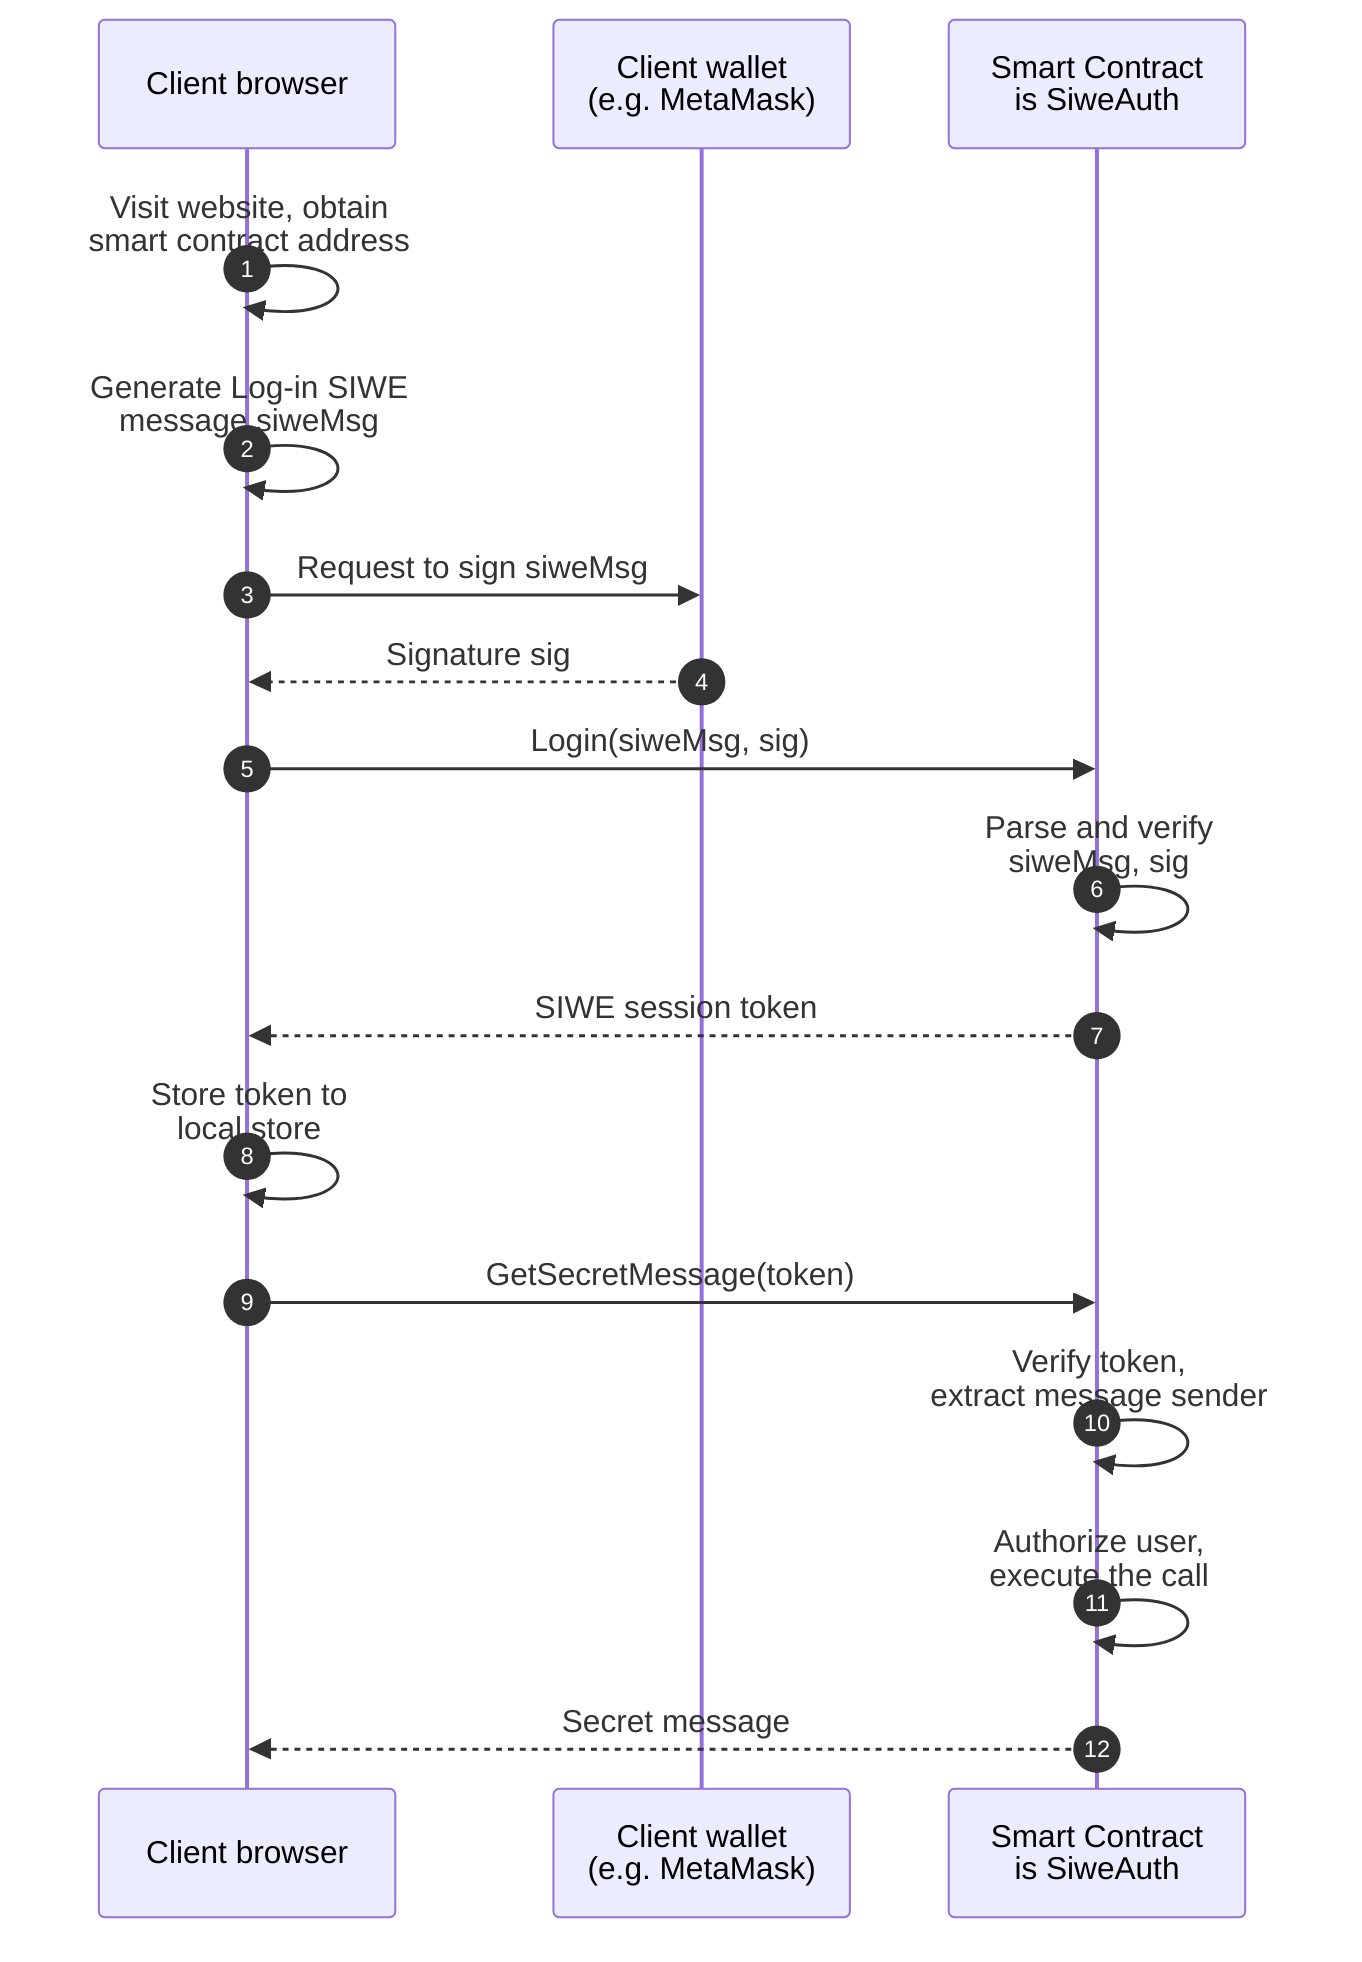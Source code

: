 sequenceDiagram
    autonumber
    participant C as Client browser
    participant M as Client wallet<br/>(e.g. MetaMask)
    participant SC as Smart Contract<br/>is SiweAuth

    C->>C: Visit website, obtain<br/>smart contract address
    C->>C: Generate Log-in SIWE<br/>message siweMsg
    C->>M: Request to sign siweMsg
    M-->>C: Signature sig
    C->>SC: Login(siweMsg, sig)
    SC->>SC: Parse and verify<br/>siweMsg, sig
    SC-->>C: SIWE session token
    C->>C: Store token to<br/>local store
    C->>SC: GetSecretMessage(token)
    SC->>SC: Verify token,<br/>extract message sender
    SC->>SC: Authorize user,<br/>execute the call
    SC-->>C: Secret message